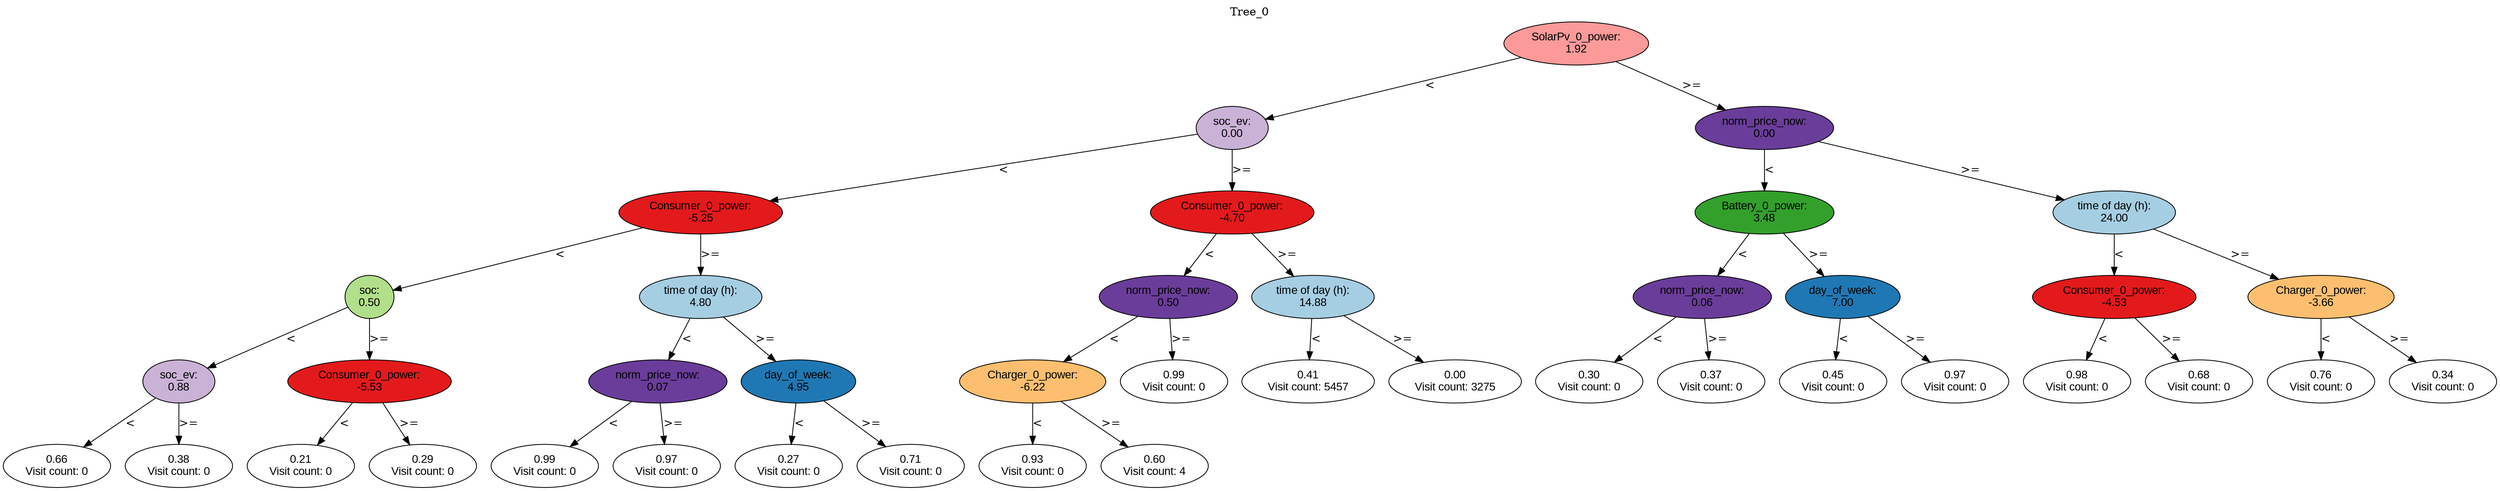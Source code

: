 digraph BST {
    node [fontname="Arial" style=filled colorscheme=paired12];
    0 [ label = "SolarPv_0_power:
1.92" fillcolor=5];
    1 [ label = "soc_ev:
0.00" fillcolor=9];
    2 [ label = "Consumer_0_power:
-5.25" fillcolor=6];
    3 [ label = "soc:
0.50" fillcolor=3];
    4 [ label = "soc_ev:
0.88" fillcolor=9];
    5 [ label = "0.66
Visit count: 0" fillcolor=white];
    6 [ label = "0.38
Visit count: 0" fillcolor=white];
    7 [ label = "Consumer_0_power:
-5.53" fillcolor=6];
    8 [ label = "0.21
Visit count: 0" fillcolor=white];
    9 [ label = "0.29
Visit count: 0" fillcolor=white];
    10 [ label = "time of day (h):
4.80" fillcolor=1];
    11 [ label = "norm_price_now:
0.07" fillcolor=10];
    12 [ label = "0.99
Visit count: 0" fillcolor=white];
    13 [ label = "0.97
Visit count: 0" fillcolor=white];
    14 [ label = "day_of_week:
4.95" fillcolor=2];
    15 [ label = "0.27
Visit count: 0" fillcolor=white];
    16 [ label = "0.71
Visit count: 0" fillcolor=white];
    17 [ label = "Consumer_0_power:
-4.70" fillcolor=6];
    18 [ label = "norm_price_now:
0.50" fillcolor=10];
    19 [ label = "Charger_0_power:
-6.22" fillcolor=7];
    20 [ label = "0.93
Visit count: 0" fillcolor=white];
    21 [ label = "0.60
Visit count: 4" fillcolor=white];
    22 [ label = "0.99
Visit count: 0" fillcolor=white];
    23 [ label = "time of day (h):
14.88" fillcolor=1];
    24 [ label = "0.41
Visit count: 5457" fillcolor=white];
    25 [ label = "0.00
Visit count: 3275" fillcolor=white];
    26 [ label = "norm_price_now:
0.00" fillcolor=10];
    27 [ label = "Battery_0_power:
3.48" fillcolor=4];
    28 [ label = "norm_price_now:
0.06" fillcolor=10];
    29 [ label = "0.30
Visit count: 0" fillcolor=white];
    30 [ label = "0.37
Visit count: 0" fillcolor=white];
    31 [ label = "day_of_week:
7.00" fillcolor=2];
    32 [ label = "0.45
Visit count: 0" fillcolor=white];
    33 [ label = "0.97
Visit count: 0" fillcolor=white];
    34 [ label = "time of day (h):
24.00" fillcolor=1];
    35 [ label = "Consumer_0_power:
-4.53" fillcolor=6];
    36 [ label = "0.98
Visit count: 0" fillcolor=white];
    37 [ label = "0.68
Visit count: 0" fillcolor=white];
    38 [ label = "Charger_0_power:
-3.66" fillcolor=7];
    39 [ label = "0.76
Visit count: 0" fillcolor=white];
    40 [ label = "0.34
Visit count: 0" fillcolor=white];

    0  -> 1[ label = "<"];
    0  -> 26[ label = ">="];
    1  -> 2[ label = "<"];
    1  -> 17[ label = ">="];
    2  -> 3[ label = "<"];
    2  -> 10[ label = ">="];
    3  -> 4[ label = "<"];
    3  -> 7[ label = ">="];
    4  -> 5[ label = "<"];
    4  -> 6[ label = ">="];
    7  -> 8[ label = "<"];
    7  -> 9[ label = ">="];
    10  -> 11[ label = "<"];
    10  -> 14[ label = ">="];
    11  -> 12[ label = "<"];
    11  -> 13[ label = ">="];
    14  -> 15[ label = "<"];
    14  -> 16[ label = ">="];
    17  -> 18[ label = "<"];
    17  -> 23[ label = ">="];
    18  -> 19[ label = "<"];
    18  -> 22[ label = ">="];
    19  -> 20[ label = "<"];
    19  -> 21[ label = ">="];
    23  -> 24[ label = "<"];
    23  -> 25[ label = ">="];
    26  -> 27[ label = "<"];
    26  -> 34[ label = ">="];
    27  -> 28[ label = "<"];
    27  -> 31[ label = ">="];
    28  -> 29[ label = "<"];
    28  -> 30[ label = ">="];
    31  -> 32[ label = "<"];
    31  -> 33[ label = ">="];
    34  -> 35[ label = "<"];
    34  -> 38[ label = ">="];
    35  -> 36[ label = "<"];
    35  -> 37[ label = ">="];
    38  -> 39[ label = "<"];
    38  -> 40[ label = ">="];

    labelloc="t";
    label="Tree_0";
}